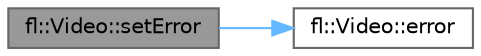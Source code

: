 digraph "fl::Video::setError"
{
 // LATEX_PDF_SIZE
  bgcolor="transparent";
  edge [fontname=Helvetica,fontsize=10,labelfontname=Helvetica,labelfontsize=10];
  node [fontname=Helvetica,fontsize=10,shape=box,height=0.2,width=0.4];
  rankdir="LR";
  Node1 [id="Node000001",label="fl::Video::setError",height=0.2,width=0.4,color="gray40", fillcolor="grey60", style="filled", fontcolor="black",tooltip=" "];
  Node1 -> Node2 [id="edge1_Node000001_Node000002",color="steelblue1",style="solid",tooltip=" "];
  Node2 [id="Node000002",label="fl::Video::error",height=0.2,width=0.4,color="grey40", fillcolor="white", style="filled",URL="$d0/d4b/classfl_1_1_video_a10c8abfc4dce8d463a91f7c610e41354.html#a10c8abfc4dce8d463a91f7c610e41354",tooltip=" "];
}
